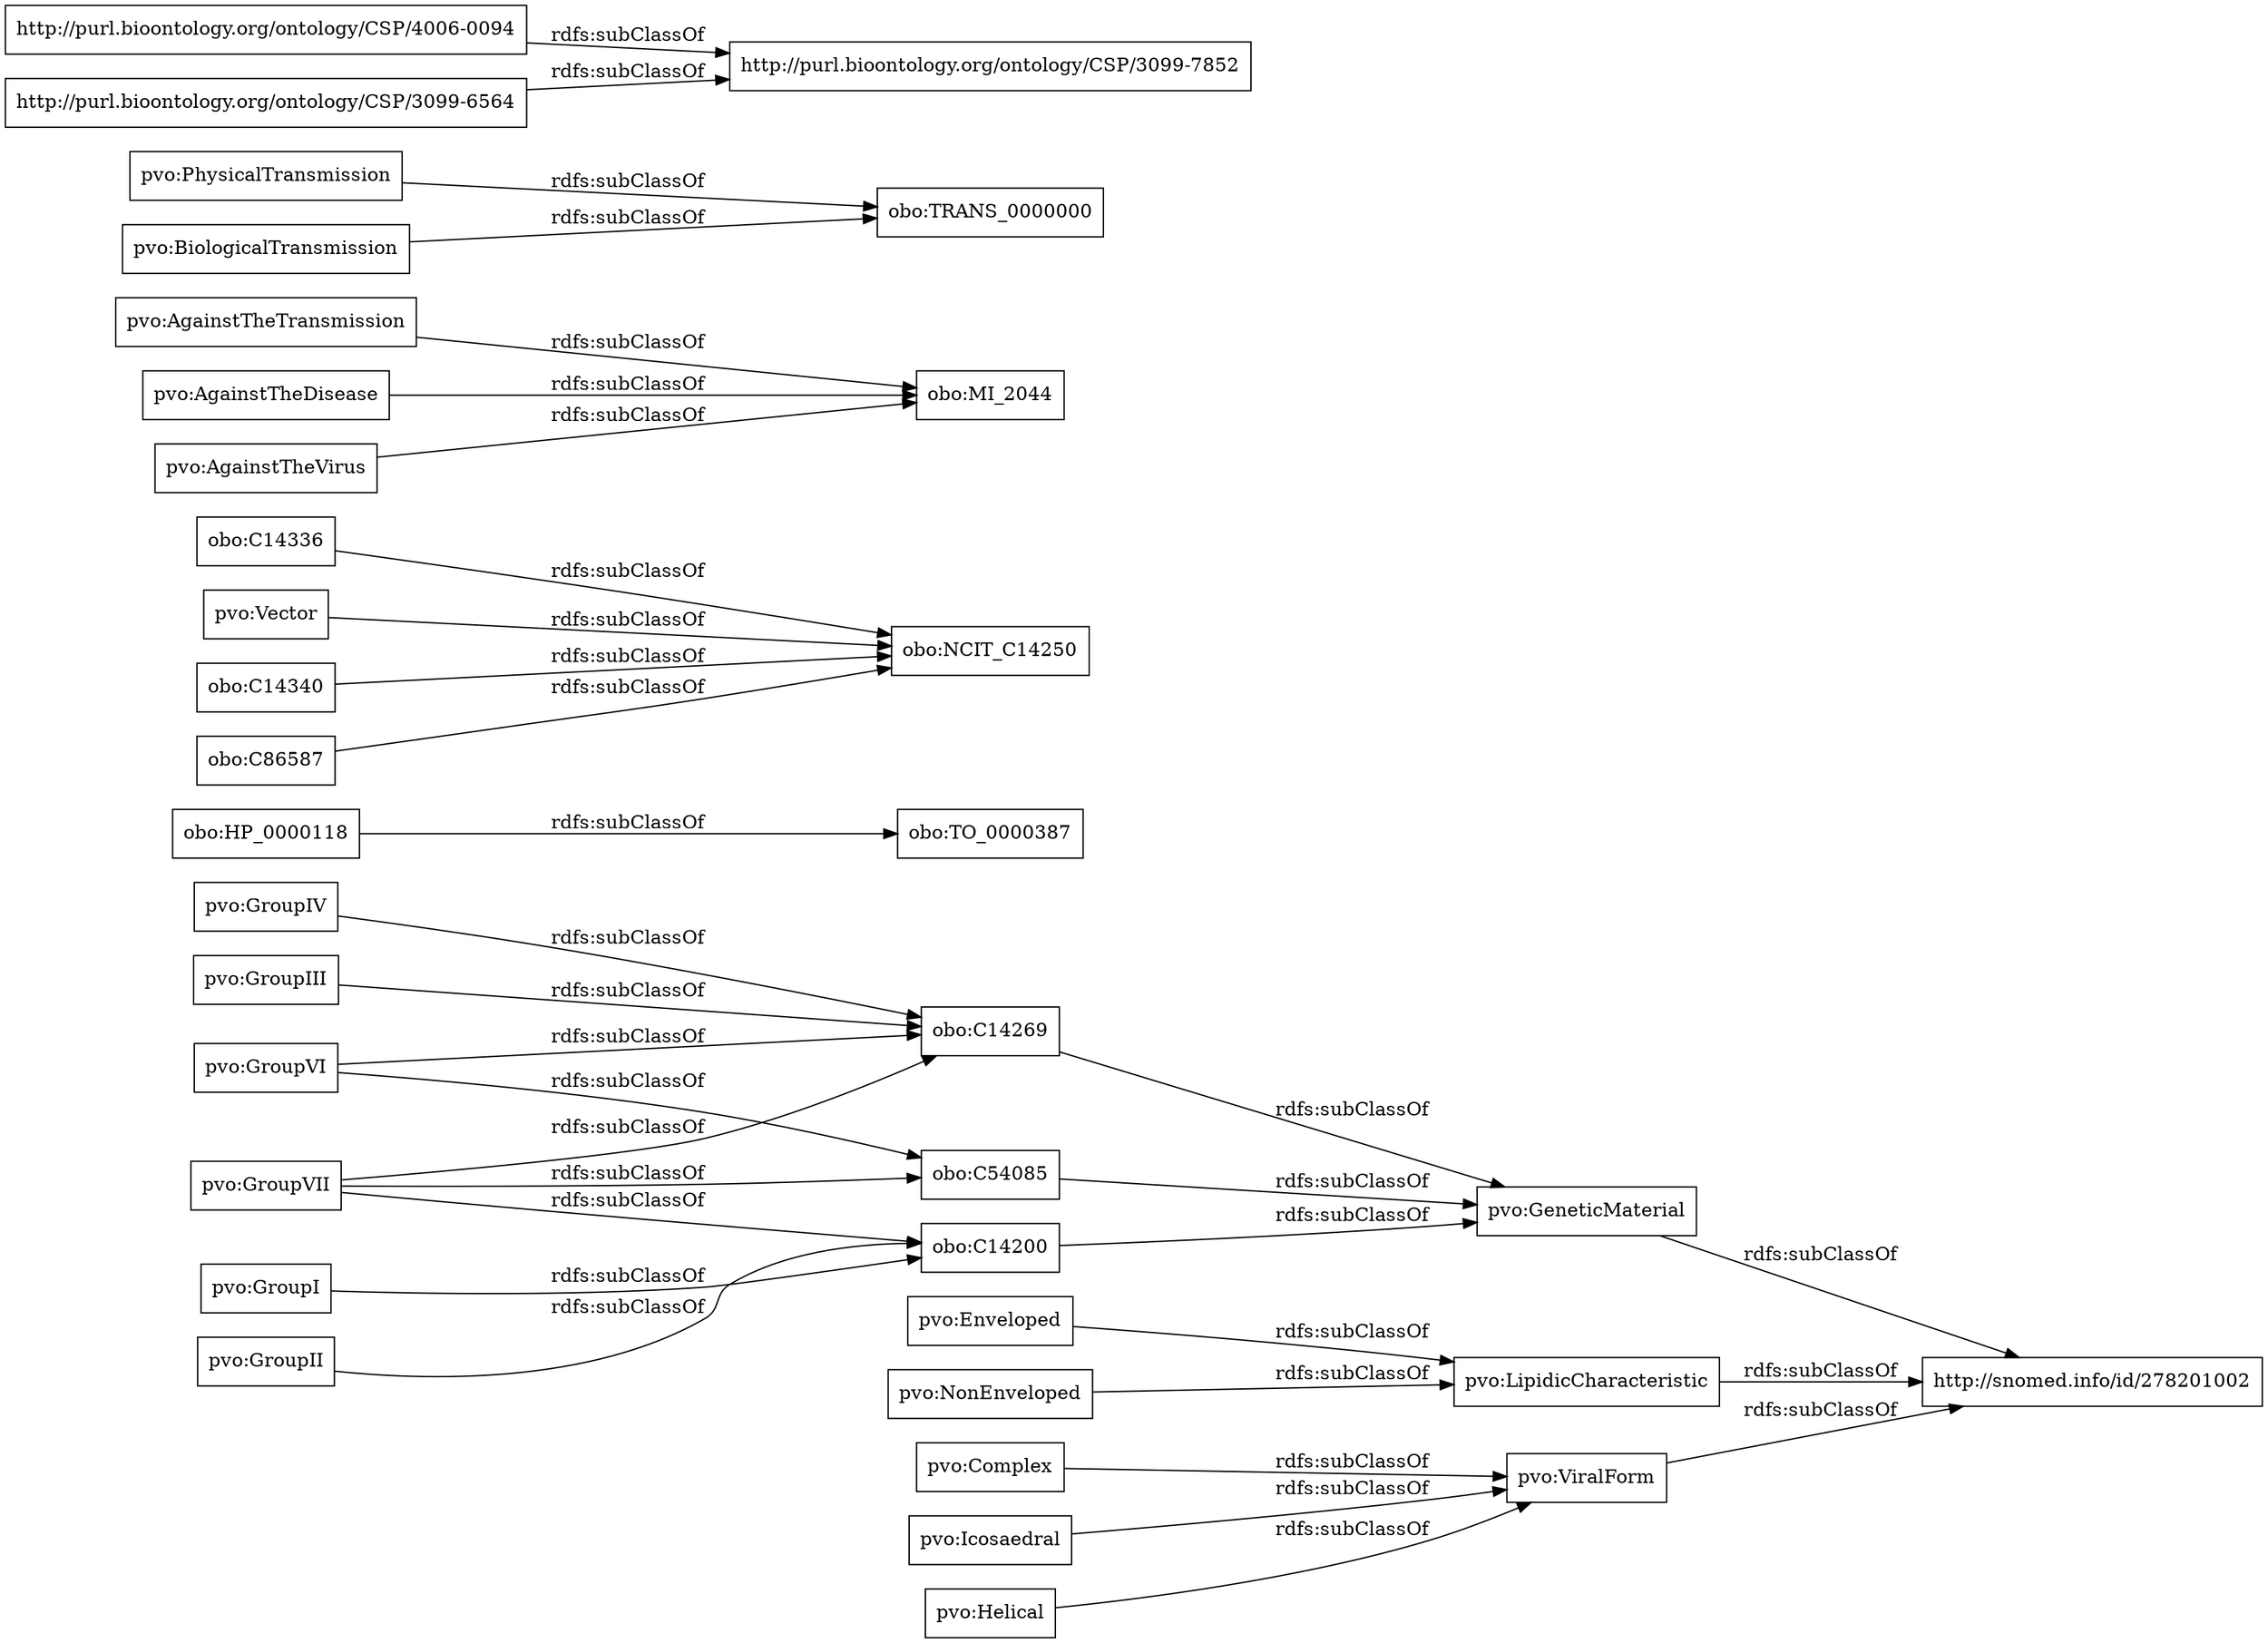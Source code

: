 digraph ar2dtool_diagram { 
rankdir=LR;
size="1000"
node [shape = rectangle, color="black"]; "pvo:GroupVI" "pvo:Icosaedral" "obo:TO_0000387" "obo:C14336" "obo:C54085" "pvo:AgainstTheTransmission" "obo:TRANS_0000000" "http://purl.bioontology.org/ontology/CSP/4006-0094" "pvo:PhysicalTransmission" "pvo:LipidicCharacteristic" "pvo:Vector" "pvo:GroupIII" "pvo:ViralForm" "pvo:BiologicalTransmission" "http://snomed.info/id/278201002" "obo:NCIT_C14250" "obo:C14340" "obo:C86587" "pvo:Helical" "obo:MI_2044" "obo:HP_0000118" "obo:C14200" "obo:C14269" "pvo:AgainstTheDisease" "pvo:GroupVII" "http://purl.bioontology.org/ontology/CSP/3099-6564" "pvo:Complex" "pvo:GroupIV" "pvo:AgainstTheVirus" "pvo:GeneticMaterial" "http://purl.bioontology.org/ontology/CSP/3099-7852" "pvo:NonEnveloped" "pvo:GroupII" "pvo:Enveloped" "pvo:GroupI" ; /*classes style*/
	"pvo:AgainstTheTransmission" -> "obo:MI_2044" [ label = "rdfs:subClassOf" ];
	"pvo:Icosaedral" -> "pvo:ViralForm" [ label = "rdfs:subClassOf" ];
	"pvo:LipidicCharacteristic" -> "http://snomed.info/id/278201002" [ label = "rdfs:subClassOf" ];
	"obo:C54085" -> "pvo:GeneticMaterial" [ label = "rdfs:subClassOf" ];
	"obo:HP_0000118" -> "obo:TO_0000387" [ label = "rdfs:subClassOf" ];
	"pvo:AgainstTheVirus" -> "obo:MI_2044" [ label = "rdfs:subClassOf" ];
	"pvo:Helical" -> "pvo:ViralForm" [ label = "rdfs:subClassOf" ];
	"pvo:GroupVI" -> "obo:C54085" [ label = "rdfs:subClassOf" ];
	"pvo:GroupVI" -> "obo:C14269" [ label = "rdfs:subClassOf" ];
	"http://purl.bioontology.org/ontology/CSP/3099-6564" -> "http://purl.bioontology.org/ontology/CSP/3099-7852" [ label = "rdfs:subClassOf" ];
	"obo:C14340" -> "obo:NCIT_C14250" [ label = "rdfs:subClassOf" ];
	"pvo:GroupIV" -> "obo:C14269" [ label = "rdfs:subClassOf" ];
	"pvo:AgainstTheDisease" -> "obo:MI_2044" [ label = "rdfs:subClassOf" ];
	"pvo:Enveloped" -> "pvo:LipidicCharacteristic" [ label = "rdfs:subClassOf" ];
	"obo:C86587" -> "obo:NCIT_C14250" [ label = "rdfs:subClassOf" ];
	"obo:C14336" -> "obo:NCIT_C14250" [ label = "rdfs:subClassOf" ];
	"pvo:GroupII" -> "obo:C14200" [ label = "rdfs:subClassOf" ];
	"pvo:Complex" -> "pvo:ViralForm" [ label = "rdfs:subClassOf" ];
	"pvo:GeneticMaterial" -> "http://snomed.info/id/278201002" [ label = "rdfs:subClassOf" ];
	"pvo:GroupI" -> "obo:C14200" [ label = "rdfs:subClassOf" ];
	"pvo:Vector" -> "obo:NCIT_C14250" [ label = "rdfs:subClassOf" ];
	"pvo:GroupIII" -> "obo:C14269" [ label = "rdfs:subClassOf" ];
	"pvo:ViralForm" -> "http://snomed.info/id/278201002" [ label = "rdfs:subClassOf" ];
	"pvo:BiologicalTransmission" -> "obo:TRANS_0000000" [ label = "rdfs:subClassOf" ];
	"pvo:PhysicalTransmission" -> "obo:TRANS_0000000" [ label = "rdfs:subClassOf" ];
	"http://purl.bioontology.org/ontology/CSP/4006-0094" -> "http://purl.bioontology.org/ontology/CSP/3099-7852" [ label = "rdfs:subClassOf" ];
	"obo:C14269" -> "pvo:GeneticMaterial" [ label = "rdfs:subClassOf" ];
	"obo:C14200" -> "pvo:GeneticMaterial" [ label = "rdfs:subClassOf" ];
	"pvo:GroupVII" -> "obo:C54085" [ label = "rdfs:subClassOf" ];
	"pvo:GroupVII" -> "obo:C14269" [ label = "rdfs:subClassOf" ];
	"pvo:GroupVII" -> "obo:C14200" [ label = "rdfs:subClassOf" ];
	"pvo:NonEnveloped" -> "pvo:LipidicCharacteristic" [ label = "rdfs:subClassOf" ];

}
